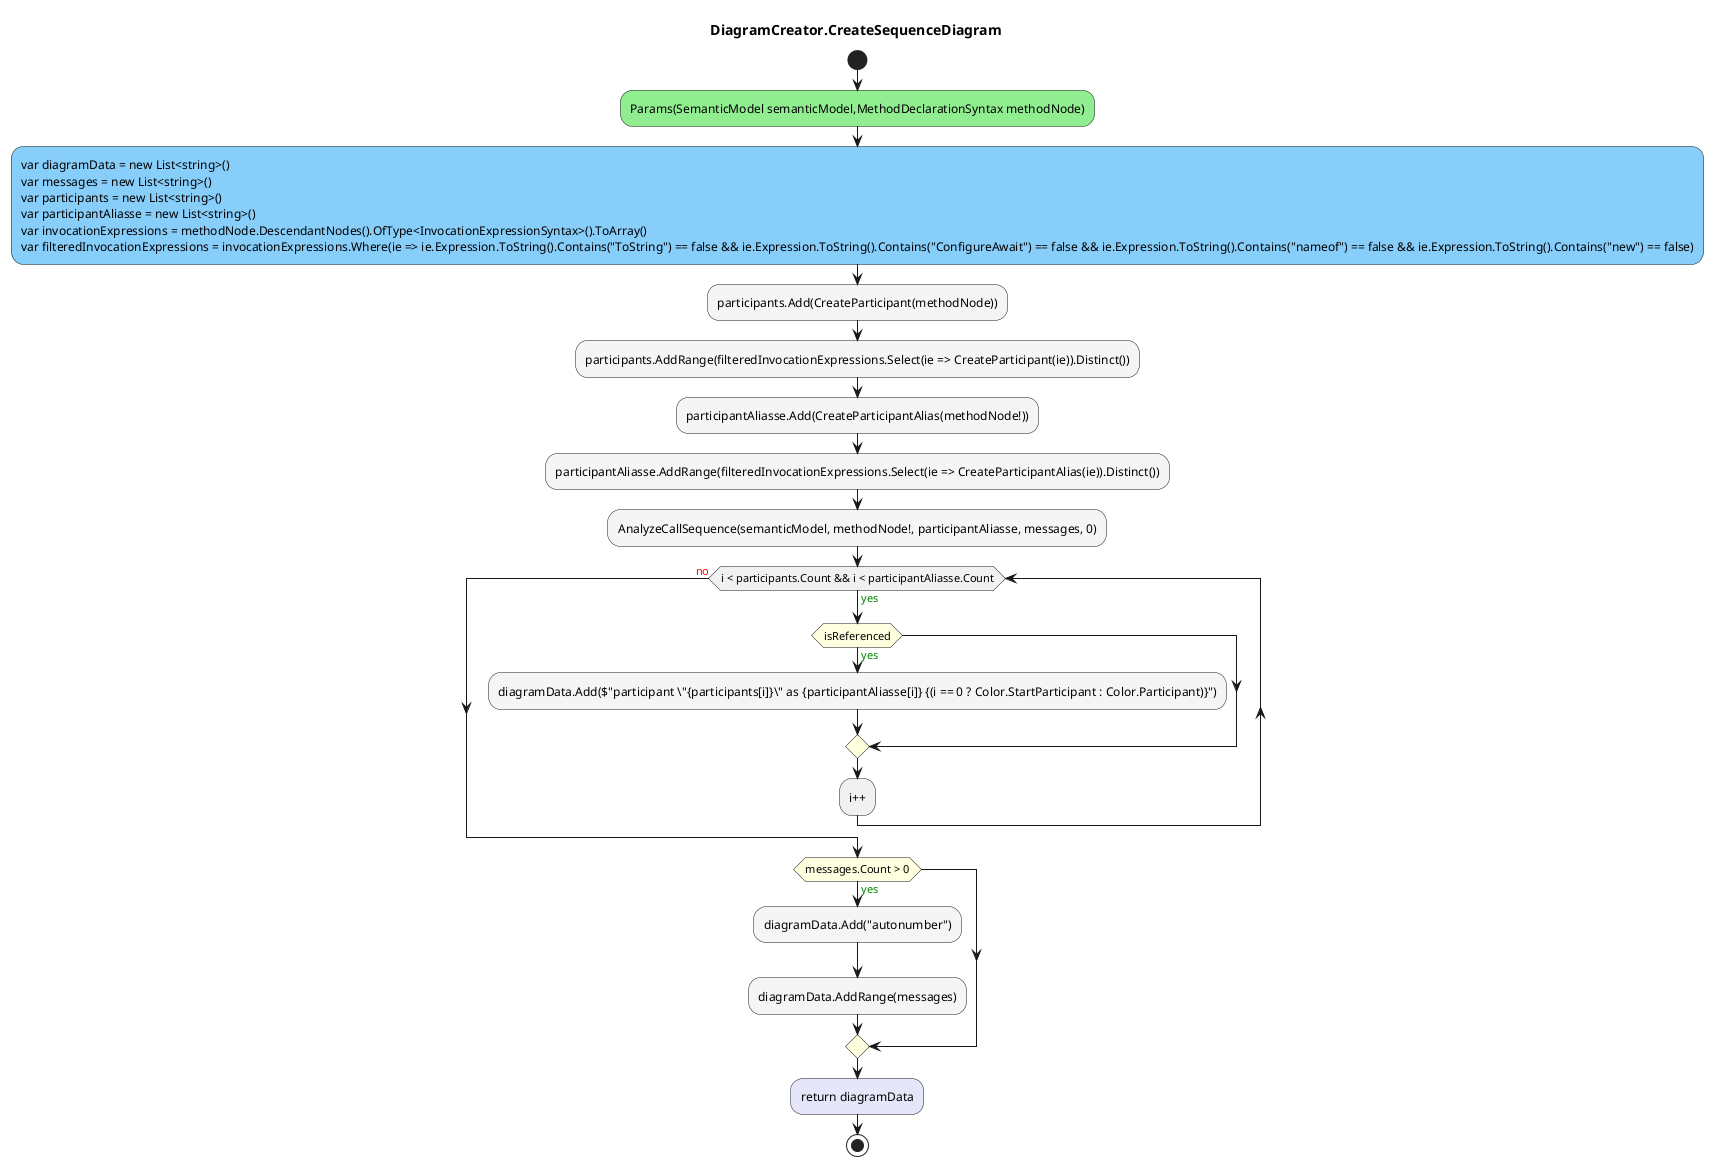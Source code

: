 @startuml DiagramCreator.CreateSequenceDiagram
title DiagramCreator.CreateSequenceDiagram
start
#LightGreen:Params(SemanticModel semanticModel,MethodDeclarationSyntax methodNode);
#LightSkyBlue:var diagramData = new List<string>()\nvar messages = new List<string>()\nvar participants = new List<string>()\nvar participantAliasse = new List<string>()\nvar invocationExpressions = methodNode.DescendantNodes().OfType<InvocationExpressionSyntax>().ToArray()\nvar filteredInvocationExpressions = invocationExpressions.Where(ie => ie.Expression.ToString().Contains("ToString") == false && ie.Expression.ToString().Contains("ConfigureAwait") == false && ie.Expression.ToString().Contains("nameof") == false && ie.Expression.ToString().Contains("new") == false);
#WhiteSmoke:participants.Add(CreateParticipant(methodNode));
#WhiteSmoke:participants.AddRange(filteredInvocationExpressions.Select(ie => CreateParticipant(ie)).Distinct());
#WhiteSmoke:participantAliasse.Add(CreateParticipantAlias(methodNode!));
#WhiteSmoke:participantAliasse.AddRange(filteredInvocationExpressions.Select(ie => CreateParticipantAlias(ie)).Distinct());
#WhiteSmoke:AnalyzeCallSequence(semanticModel, methodNode!, participantAliasse, messages, 0);
while (i < participants.Count && i < participantAliasse.Count) is (<color:green>yes)
  #LightYellow:if (isReferenced) then (<color:green>yes)
    #WhiteSmoke:diagramData.Add($"participant \"{participants[i]}\" as {participantAliasse[i]} {(i == 0 ? Color.StartParticipant : Color.Participant)}");
  endif
:i++;
endwhile (<color:red>no)
#LightYellow:if (messages.Count > 0) then (<color:green>yes)
  #WhiteSmoke:diagramData.Add("autonumber");
  #WhiteSmoke:diagramData.AddRange(messages);
endif
#Lavender:return diagramData;
stop
@enduml
